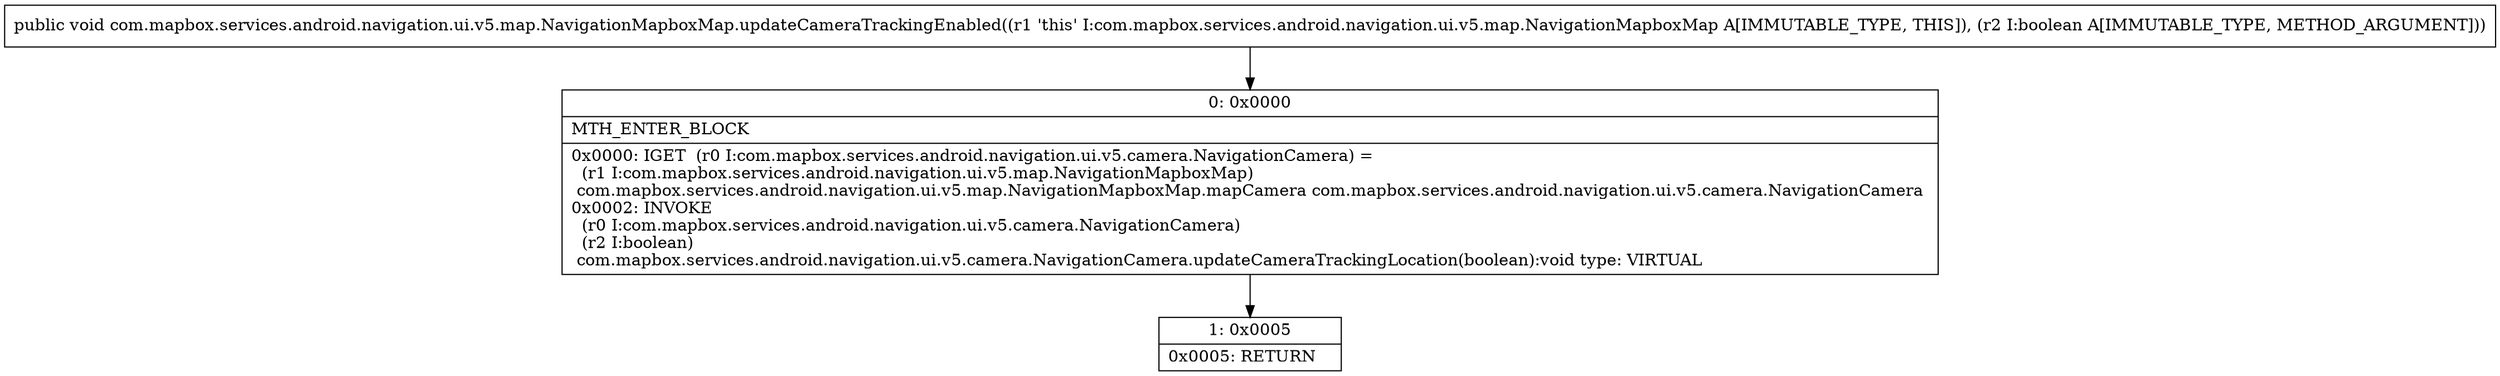 digraph "CFG forcom.mapbox.services.android.navigation.ui.v5.map.NavigationMapboxMap.updateCameraTrackingEnabled(Z)V" {
Node_0 [shape=record,label="{0\:\ 0x0000|MTH_ENTER_BLOCK\l|0x0000: IGET  (r0 I:com.mapbox.services.android.navigation.ui.v5.camera.NavigationCamera) = \l  (r1 I:com.mapbox.services.android.navigation.ui.v5.map.NavigationMapboxMap)\l com.mapbox.services.android.navigation.ui.v5.map.NavigationMapboxMap.mapCamera com.mapbox.services.android.navigation.ui.v5.camera.NavigationCamera \l0x0002: INVOKE  \l  (r0 I:com.mapbox.services.android.navigation.ui.v5.camera.NavigationCamera)\l  (r2 I:boolean)\l com.mapbox.services.android.navigation.ui.v5.camera.NavigationCamera.updateCameraTrackingLocation(boolean):void type: VIRTUAL \l}"];
Node_1 [shape=record,label="{1\:\ 0x0005|0x0005: RETURN   \l}"];
MethodNode[shape=record,label="{public void com.mapbox.services.android.navigation.ui.v5.map.NavigationMapboxMap.updateCameraTrackingEnabled((r1 'this' I:com.mapbox.services.android.navigation.ui.v5.map.NavigationMapboxMap A[IMMUTABLE_TYPE, THIS]), (r2 I:boolean A[IMMUTABLE_TYPE, METHOD_ARGUMENT])) }"];
MethodNode -> Node_0;
Node_0 -> Node_1;
}

